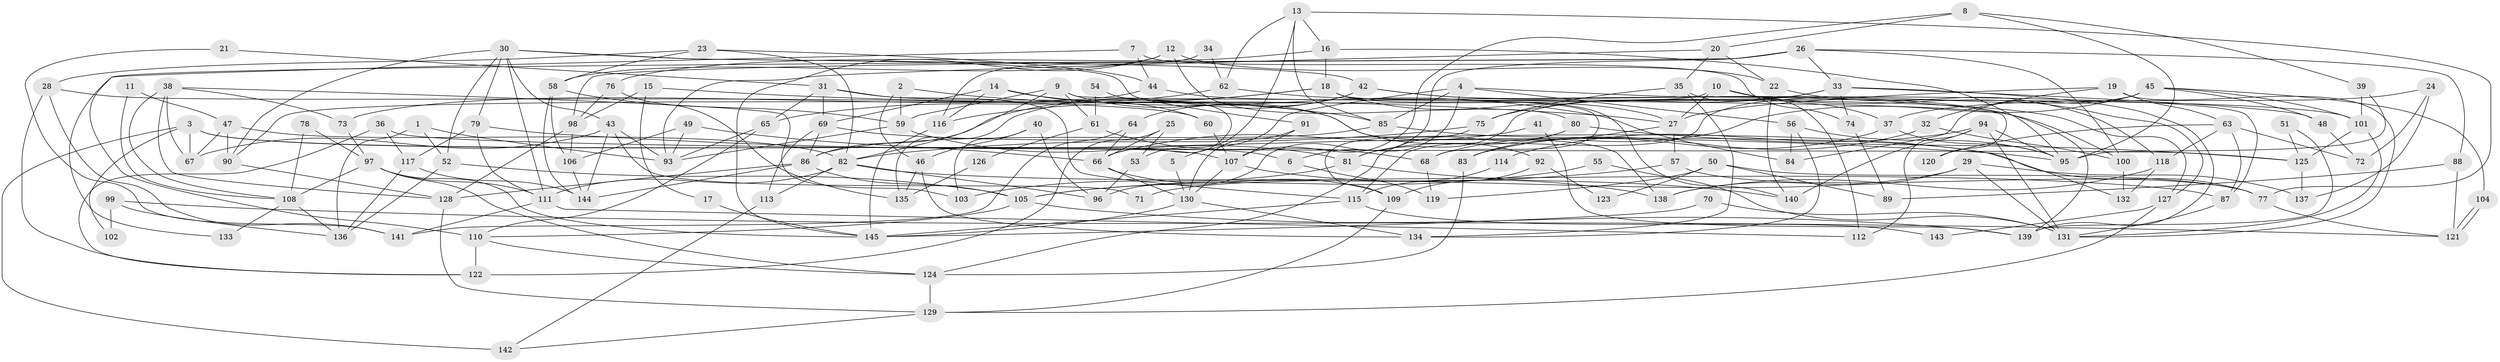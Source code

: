 // Generated by graph-tools (version 1.1) at 2025/02/03/09/25 03:02:01]
// undirected, 145 vertices, 290 edges
graph export_dot {
graph [start="1"]
  node [color=gray90,style=filled];
  1;
  2;
  3;
  4;
  5;
  6;
  7;
  8;
  9;
  10;
  11;
  12;
  13;
  14;
  15;
  16;
  17;
  18;
  19;
  20;
  21;
  22;
  23;
  24;
  25;
  26;
  27;
  28;
  29;
  30;
  31;
  32;
  33;
  34;
  35;
  36;
  37;
  38;
  39;
  40;
  41;
  42;
  43;
  44;
  45;
  46;
  47;
  48;
  49;
  50;
  51;
  52;
  53;
  54;
  55;
  56;
  57;
  58;
  59;
  60;
  61;
  62;
  63;
  64;
  65;
  66;
  67;
  68;
  69;
  70;
  71;
  72;
  73;
  74;
  75;
  76;
  77;
  78;
  79;
  80;
  81;
  82;
  83;
  84;
  85;
  86;
  87;
  88;
  89;
  90;
  91;
  92;
  93;
  94;
  95;
  96;
  97;
  98;
  99;
  100;
  101;
  102;
  103;
  104;
  105;
  106;
  107;
  108;
  109;
  110;
  111;
  112;
  113;
  114;
  115;
  116;
  117;
  118;
  119;
  120;
  121;
  122;
  123;
  124;
  125;
  126;
  127;
  128;
  129;
  130;
  131;
  132;
  133;
  134;
  135;
  136;
  137;
  138;
  139;
  140;
  141;
  142;
  143;
  144;
  145;
  1 -- 93;
  1 -- 52;
  1 -- 136;
  2 -- 59;
  2 -- 46;
  2 -- 85;
  3 -- 107;
  3 -- 67;
  3 -- 6;
  3 -- 102;
  3 -- 142;
  4 -- 85;
  4 -- 56;
  4 -- 5;
  4 -- 6;
  4 -- 87;
  5 -- 130;
  6 -- 119;
  7 -- 44;
  7 -- 110;
  7 -- 74;
  8 -- 107;
  8 -- 95;
  8 -- 20;
  8 -- 39;
  9 -- 82;
  9 -- 59;
  9 -- 61;
  9 -- 92;
  9 -- 120;
  10 -- 27;
  10 -- 90;
  10 -- 37;
  10 -- 127;
  11 -- 108;
  11 -- 47;
  12 -- 58;
  12 -- 80;
  12 -- 22;
  12 -- 145;
  13 -- 77;
  13 -- 85;
  13 -- 16;
  13 -- 53;
  13 -- 62;
  14 -- 69;
  14 -- 84;
  14 -- 60;
  14 -- 116;
  15 -- 98;
  15 -- 27;
  15 -- 17;
  16 -- 18;
  16 -- 76;
  16 -- 95;
  17 -- 145;
  18 -- 86;
  18 -- 116;
  18 -- 27;
  18 -- 68;
  18 -- 140;
  19 -- 27;
  19 -- 131;
  19 -- 32;
  19 -- 63;
  20 -- 22;
  20 -- 35;
  20 -- 93;
  21 -- 141;
  21 -- 31;
  22 -- 140;
  22 -- 118;
  23 -- 82;
  23 -- 44;
  23 -- 28;
  23 -- 58;
  24 -- 37;
  24 -- 137;
  24 -- 72;
  25 -- 66;
  25 -- 122;
  25 -- 53;
  26 -- 96;
  26 -- 98;
  26 -- 33;
  26 -- 88;
  26 -- 100;
  26 -- 133;
  27 -- 83;
  27 -- 57;
  28 -- 60;
  28 -- 122;
  28 -- 141;
  29 -- 131;
  29 -- 138;
  29 -- 71;
  29 -- 137;
  30 -- 111;
  30 -- 42;
  30 -- 43;
  30 -- 52;
  30 -- 79;
  30 -- 90;
  30 -- 91;
  31 -- 69;
  31 -- 65;
  31 -- 115;
  31 -- 138;
  32 -- 83;
  32 -- 100;
  33 -- 139;
  33 -- 48;
  33 -- 74;
  33 -- 75;
  33 -- 81;
  34 -- 62;
  34 -- 116;
  35 -- 75;
  35 -- 112;
  35 -- 134;
  36 -- 125;
  36 -- 117;
  36 -- 122;
  37 -- 95;
  37 -- 83;
  38 -- 108;
  38 -- 67;
  38 -- 73;
  38 -- 103;
  38 -- 128;
  39 -- 101;
  39 -- 95;
  40 -- 96;
  40 -- 103;
  40 -- 46;
  41 -- 66;
  41 -- 139;
  42 -- 135;
  42 -- 127;
  42 -- 64;
  42 -- 139;
  43 -- 93;
  43 -- 67;
  43 -- 71;
  43 -- 144;
  44 -- 101;
  44 -- 73;
  45 -- 115;
  45 -- 48;
  45 -- 68;
  45 -- 84;
  45 -- 101;
  45 -- 104;
  46 -- 134;
  46 -- 135;
  47 -- 90;
  47 -- 82;
  47 -- 67;
  48 -- 72;
  49 -- 93;
  49 -- 106;
  49 -- 66;
  50 -- 77;
  50 -- 119;
  50 -- 89;
  50 -- 123;
  51 -- 139;
  51 -- 125;
  52 -- 136;
  52 -- 105;
  53 -- 96;
  54 -- 61;
  54 -- 66;
  55 -- 105;
  55 -- 131;
  56 -- 95;
  56 -- 134;
  56 -- 84;
  57 -- 105;
  57 -- 77;
  58 -- 59;
  58 -- 106;
  58 -- 144;
  59 -- 81;
  59 -- 93;
  60 -- 107;
  61 -- 68;
  61 -- 126;
  62 -- 100;
  62 -- 65;
  63 -- 87;
  63 -- 72;
  63 -- 118;
  63 -- 120;
  64 -- 66;
  64 -- 141;
  65 -- 110;
  65 -- 93;
  66 -- 130;
  66 -- 109;
  68 -- 119;
  69 -- 77;
  69 -- 86;
  69 -- 113;
  70 -- 145;
  70 -- 131;
  73 -- 97;
  74 -- 89;
  75 -- 82;
  75 -- 109;
  76 -- 98;
  76 -- 135;
  77 -- 121;
  78 -- 108;
  78 -- 97;
  79 -- 95;
  79 -- 111;
  79 -- 117;
  80 -- 81;
  80 -- 124;
  80 -- 125;
  81 -- 140;
  81 -- 103;
  82 -- 113;
  82 -- 111;
  82 -- 87;
  82 -- 96;
  83 -- 124;
  85 -- 132;
  85 -- 86;
  86 -- 144;
  86 -- 105;
  86 -- 128;
  87 -- 131;
  88 -- 89;
  88 -- 121;
  90 -- 128;
  91 -- 107;
  91 -- 130;
  92 -- 109;
  92 -- 123;
  94 -- 95;
  94 -- 112;
  94 -- 114;
  94 -- 131;
  94 -- 140;
  97 -- 111;
  97 -- 124;
  97 -- 108;
  97 -- 145;
  98 -- 106;
  98 -- 128;
  99 -- 121;
  99 -- 136;
  99 -- 102;
  100 -- 132;
  101 -- 131;
  101 -- 125;
  104 -- 121;
  104 -- 121;
  105 -- 110;
  105 -- 139;
  106 -- 144;
  107 -- 130;
  107 -- 138;
  108 -- 136;
  108 -- 133;
  109 -- 129;
  110 -- 122;
  110 -- 124;
  111 -- 141;
  111 -- 112;
  113 -- 142;
  114 -- 115;
  115 -- 145;
  115 -- 143;
  116 -- 145;
  117 -- 144;
  117 -- 136;
  118 -- 132;
  118 -- 138;
  124 -- 129;
  125 -- 137;
  126 -- 135;
  127 -- 129;
  127 -- 143;
  128 -- 129;
  129 -- 142;
  130 -- 145;
  130 -- 134;
}
